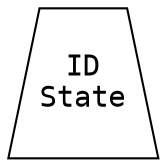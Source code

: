 digraph G{
    graph [fontname = "Courier"];
    node [fontname = "Courier",fixedsize = true,width = 1,height = 1];
    edge [fontname = "Courier"];
    labelloc="t";
    fontsize=35;
    5[label="ID\nState",shape=trapezium];
}